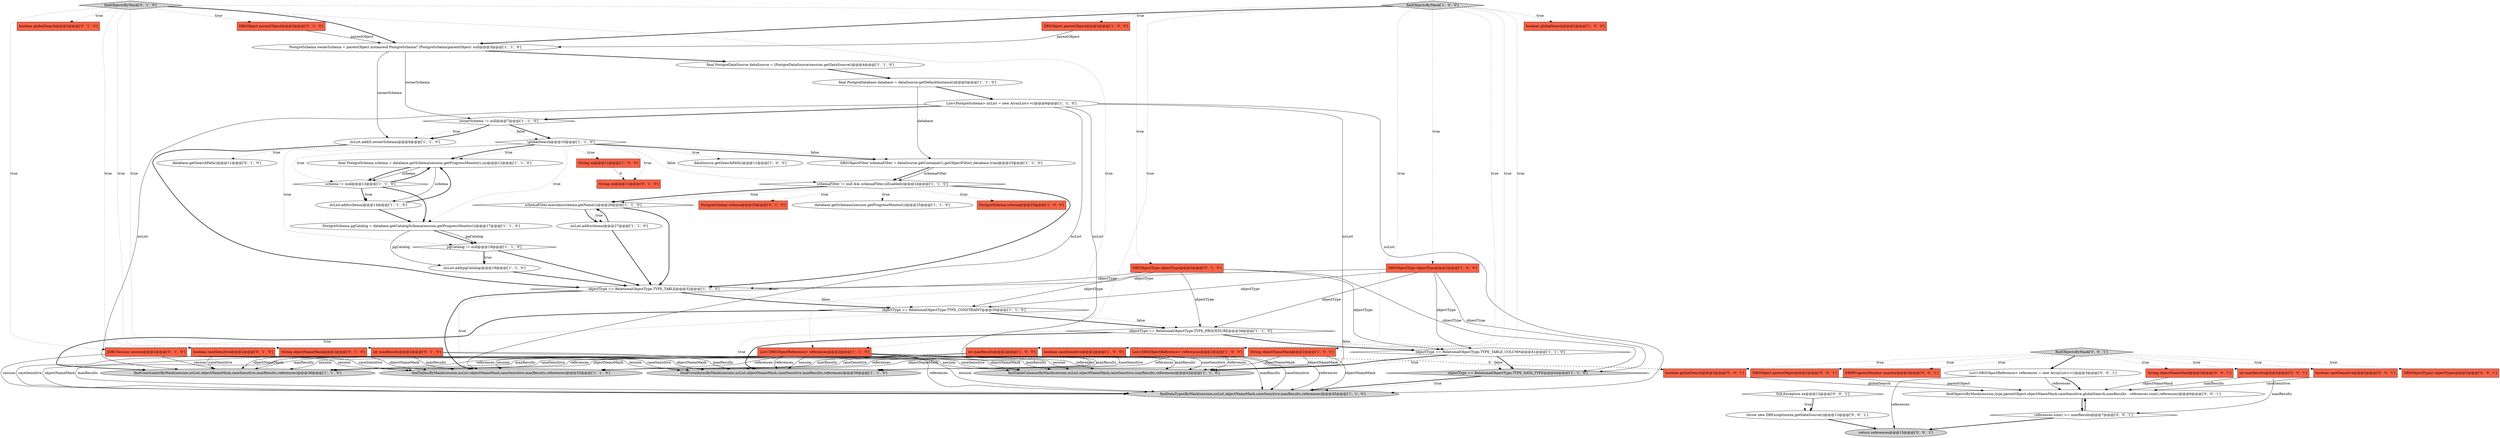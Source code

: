digraph {
23 [style = filled, label = "PostgreSchema pgCatalog = database.getCatalogSchema(session.getProgressMonitor())@@@17@@@['1', '1', '0']", fillcolor = white, shape = ellipse image = "AAA0AAABBB1BBB"];
24 [style = filled, label = "objectType == RelationalObjectType.TYPE_DATA_TYPE@@@44@@@['1', '1', '0']", fillcolor = lightgray, shape = diamond image = "AAA0AAABBB1BBB"];
0 [style = filled, label = "findDataTypesByMask(session,nsList,objectNameMask,caseSensitive,maxResults,references)@@@45@@@['1', '1', '0']", fillcolor = lightgray, shape = ellipse image = "AAA0AAABBB1BBB"];
1 [style = filled, label = "final PostgreSchema schema = database.getSchema(session.getProgressMonitor(),sn)@@@12@@@['1', '1', '0']", fillcolor = white, shape = ellipse image = "AAA0AAABBB1BBB"];
31 [style = filled, label = "objectType == RelationalObjectType.TYPE_TABLE@@@32@@@['1', '1', '0']", fillcolor = white, shape = diamond image = "AAA0AAABBB1BBB"];
40 [style = filled, label = "boolean globalSearch@@@2@@@['0', '1', '0']", fillcolor = tomato, shape = box image = "AAA0AAABBB2BBB"];
45 [style = filled, label = "findObjectsByMask['0', '1', '0']", fillcolor = lightgray, shape = diamond image = "AAA0AAABBB2BBB"];
49 [style = filled, label = "DBSObjectType objectType@@@2@@@['0', '1', '0']", fillcolor = tomato, shape = box image = "AAA0AAABBB2BBB"];
58 [style = filled, label = "throw new DBException(ex,getDataSource())@@@13@@@['0', '0', '1']", fillcolor = white, shape = ellipse image = "AAA0AAABBB3BBB"];
44 [style = filled, label = "boolean caseSensitive@@@2@@@['0', '1', '0']", fillcolor = tomato, shape = box image = "AAA0AAABBB2BBB"];
59 [style = filled, label = "references.size() >= maxResults@@@7@@@['0', '0', '1']", fillcolor = white, shape = diamond image = "AAA0AAABBB3BBB"];
35 [style = filled, label = "database.getSchemas(session.getProgressMonitor())@@@25@@@['1', '1', '0']", fillcolor = white, shape = ellipse image = "AAA0AAABBB1BBB"];
28 [style = filled, label = "schemaFilter != null && schemaFilter.isEnabled()@@@24@@@['1', '1', '0']", fillcolor = white, shape = diamond image = "AAA0AAABBB1BBB"];
8 [style = filled, label = "nsList.add(0,ownerSchema)@@@8@@@['1', '1', '0']", fillcolor = white, shape = ellipse image = "AAA0AAABBB1BBB"];
25 [style = filled, label = "PostgreSchema schema@@@25@@@['1', '0', '0']", fillcolor = tomato, shape = box image = "AAA0AAABBB1BBB"];
63 [style = filled, label = "boolean caseSensitive@@@2@@@['0', '0', '1']", fillcolor = tomato, shape = box image = "AAA0AAABBB3BBB"];
64 [style = filled, label = "boolean globalSearch@@@2@@@['0', '0', '1']", fillcolor = tomato, shape = box image = "AAA0AAABBB3BBB"];
29 [style = filled, label = "schemaFilter.matches(schema.getName())@@@26@@@['1', '1', '0']", fillcolor = white, shape = diamond image = "AAA0AAABBB1BBB"];
15 [style = filled, label = "nsList.add(schema)@@@27@@@['1', '1', '0']", fillcolor = white, shape = ellipse image = "AAA0AAABBB1BBB"];
20 [style = filled, label = "findConstraintsByMask(session,nsList,objectNameMask,caseSensitive,maxResults,references)@@@36@@@['1', '1', '0']", fillcolor = lightgray, shape = ellipse image = "AAA0AAABBB1BBB"];
9 [style = filled, label = "DBSObjectType objectType@@@2@@@['1', '0', '0']", fillcolor = tomato, shape = box image = "AAA0AAABBB1BBB"];
36 [style = filled, label = "pgCatalog != null@@@18@@@['1', '1', '0']", fillcolor = white, shape = diamond image = "AAA0AAABBB1BBB"];
7 [style = filled, label = "objectType == RelationalObjectType.TYPE_PROCEDURE@@@38@@@['1', '1', '0']", fillcolor = white, shape = diamond image = "AAA0AAABBB1BBB"];
53 [style = filled, label = "DBSObject parentObject@@@2@@@['0', '0', '1']", fillcolor = tomato, shape = box image = "AAA0AAABBB3BBB"];
56 [style = filled, label = "DBSObjectType(( objectTypes@@@2@@@['0', '0', '1']", fillcolor = tomato, shape = box image = "AAA0AAABBB3BBB"];
60 [style = filled, label = "List<DBSObjectReference> references = new ArrayList<>()@@@3@@@['0', '0', '1']", fillcolor = white, shape = ellipse image = "AAA0AAABBB3BBB"];
33 [style = filled, label = "nsList.add(schema)@@@14@@@['1', '1', '0']", fillcolor = white, shape = ellipse image = "AAA0AAABBB1BBB"];
61 [style = filled, label = "SQLException ex@@@12@@@['0', '0', '1']", fillcolor = white, shape = diamond image = "AAA0AAABBB3BBB"];
26 [style = filled, label = "int maxResults@@@2@@@['1', '0', '0']", fillcolor = tomato, shape = box image = "AAA0AAABBB1BBB"];
4 [style = filled, label = "nsList.add(pgCatalog)@@@19@@@['1', '1', '0']", fillcolor = white, shape = ellipse image = "AAA0AAABBB1BBB"];
62 [style = filled, label = "DBRProgressMonitor monitor@@@2@@@['0', '0', '1']", fillcolor = tomato, shape = box image = "AAA0AAABBB3BBB"];
55 [style = filled, label = "String objectNameMask@@@2@@@['0', '0', '1']", fillcolor = tomato, shape = box image = "AAA0AAABBB3BBB"];
41 [style = filled, label = "DBSObject parentObject@@@2@@@['0', '1', '0']", fillcolor = tomato, shape = box image = "AAA0AAABBB2BBB"];
22 [style = filled, label = "DBSObject parentObject@@@2@@@['1', '0', '0']", fillcolor = tomato, shape = box image = "AAA0AAABBB1BBB"];
21 [style = filled, label = "objectType == RelationalObjectType.TYPE_TABLE_COLUMN@@@41@@@['1', '1', '0']", fillcolor = white, shape = diamond image = "AAA0AAABBB1BBB"];
5 [style = filled, label = "dataSource.getSearchPath()@@@11@@@['1', '0', '0']", fillcolor = white, shape = ellipse image = "AAA0AAABBB1BBB"];
42 [style = filled, label = "int maxResults@@@2@@@['0', '1', '0']", fillcolor = tomato, shape = box image = "AAA0AAABBB2BBB"];
46 [style = filled, label = "PostgreSchema schema@@@25@@@['0', '1', '0']", fillcolor = tomato, shape = box image = "AAA0AAABBB2BBB"];
32 [style = filled, label = "PostgreSchema ownerSchema = parentObject instanceof PostgreSchema? (PostgreSchema)parentObject: null@@@3@@@['1', '1', '0']", fillcolor = white, shape = ellipse image = "AAA0AAABBB1BBB"];
48 [style = filled, label = "String sn@@@11@@@['0', '1', '0']", fillcolor = tomato, shape = box image = "AAA1AAABBB2BBB"];
18 [style = filled, label = "String sn@@@11@@@['1', '0', '0']", fillcolor = tomato, shape = box image = "AAA1AAABBB1BBB"];
11 [style = filled, label = "!globalSearch@@@10@@@['1', '1', '0']", fillcolor = white, shape = diamond image = "AAA0AAABBB1BBB"];
27 [style = filled, label = "findTablesByMask(session,nsList,objectNameMask,caseSensitive,maxResults,references)@@@33@@@['1', '1', '0']", fillcolor = lightgray, shape = ellipse image = "AAA0AAABBB1BBB"];
16 [style = filled, label = "boolean caseSensitive@@@2@@@['1', '0', '0']", fillcolor = tomato, shape = box image = "AAA0AAABBB1BBB"];
54 [style = filled, label = "int maxResults@@@2@@@['0', '0', '1']", fillcolor = tomato, shape = box image = "AAA0AAABBB3BBB"];
6 [style = filled, label = "ownerSchema != null@@@7@@@['1', '1', '0']", fillcolor = white, shape = diamond image = "AAA0AAABBB1BBB"];
13 [style = filled, label = "boolean globalSearch@@@2@@@['1', '0', '0']", fillcolor = tomato, shape = box image = "AAA0AAABBB1BBB"];
3 [style = filled, label = "final PostgreDatabase database = dataSource.getDefaultInstance()@@@5@@@['1', '1', '0']", fillcolor = white, shape = ellipse image = "AAA0AAABBB1BBB"];
10 [style = filled, label = "List<DBSObjectReference> references@@@2@@@['1', '0', '0']", fillcolor = tomato, shape = box image = "AAA0AAABBB1BBB"];
47 [style = filled, label = "JDBCSession session@@@2@@@['0', '1', '0']", fillcolor = tomato, shape = box image = "AAA0AAABBB2BBB"];
12 [style = filled, label = "schema != null@@@13@@@['1', '1', '0']", fillcolor = white, shape = diamond image = "AAA0AAABBB1BBB"];
43 [style = filled, label = "database.getSearchPath()@@@11@@@['0', '1', '0']", fillcolor = white, shape = ellipse image = "AAA0AAABBB2BBB"];
57 [style = filled, label = "findObjectsByMask['0', '0', '1']", fillcolor = lightgray, shape = diamond image = "AAA0AAABBB3BBB"];
14 [style = filled, label = "String objectNameMask@@@2@@@['1', '0', '0']", fillcolor = tomato, shape = box image = "AAA0AAABBB1BBB"];
34 [style = filled, label = "objectType == RelationalObjectType.TYPE_CONSTRAINT@@@35@@@['1', '1', '0']", fillcolor = white, shape = diamond image = "AAA0AAABBB1BBB"];
52 [style = filled, label = "return references@@@15@@@['0', '0', '1']", fillcolor = lightgray, shape = ellipse image = "AAA0AAABBB3BBB"];
17 [style = filled, label = "findProceduresByMask(session,nsList,objectNameMask,caseSensitive,maxResults,references)@@@39@@@['1', '1', '0']", fillcolor = lightgray, shape = ellipse image = "AAA0AAABBB1BBB"];
30 [style = filled, label = "findObjectsByMask['1', '0', '0']", fillcolor = lightgray, shape = diamond image = "AAA0AAABBB1BBB"];
2 [style = filled, label = "findTableColumnsByMask(session,nsList,objectNameMask,caseSensitive,maxResults,references)@@@42@@@['1', '1', '0']", fillcolor = lightgray, shape = ellipse image = "AAA0AAABBB1BBB"];
37 [style = filled, label = "List<DBSObjectReference> references@@@2@@@['1', '1', '0']", fillcolor = tomato, shape = box image = "AAA0AAABBB1BBB"];
38 [style = filled, label = "final PostgreDataSource dataSource = (PostgreDataSource)session.getDataSource()@@@4@@@['1', '1', '0']", fillcolor = white, shape = ellipse image = "AAA0AAABBB1BBB"];
51 [style = filled, label = "findObjectsByMask(session,type,parentObject,objectNameMask,caseSensitive,globalSearch,maxResults - references.size(),references)@@@6@@@['0', '0', '1']", fillcolor = white, shape = ellipse image = "AAA0AAABBB3BBB"];
19 [style = filled, label = "DBSObjectFilter schemaFilter = dataSource.getContainer().getObjectFilter(,database,true)@@@23@@@['1', '1', '0']", fillcolor = white, shape = ellipse image = "AAA0AAABBB1BBB"];
39 [style = filled, label = "List<PostgreSchema> nsList = new ArrayList<>()@@@6@@@['1', '1', '0']", fillcolor = white, shape = ellipse image = "AAA0AAABBB1BBB"];
50 [style = filled, label = "String objectNameMask@@@2@@@['0', '1', '0']", fillcolor = tomato, shape = box image = "AAA0AAABBB2BBB"];
14->0 [style = solid, label="objectNameMask"];
29->15 [style = bold, label=""];
10->27 [style = solid, label="references"];
34->20 [style = bold, label=""];
1->33 [style = solid, label="schema"];
28->35 [style = dotted, label="true"];
37->27 [style = solid, label="references"];
11->1 [style = dotted, label="true"];
28->25 [style = dotted, label="true"];
9->21 [style = solid, label="objectType"];
11->12 [style = dotted, label="true"];
59->51 [style = bold, label=""];
32->6 [style = solid, label="ownerSchema"];
39->6 [style = bold, label=""];
21->24 [style = bold, label=""];
34->20 [style = dotted, label="true"];
10->20 [style = solid, label="references"];
42->27 [style = solid, label="maxResults"];
44->20 [style = solid, label="caseSensitive"];
21->2 [style = bold, label=""];
16->20 [style = solid, label="caseSensitive"];
45->40 [style = dotted, label="true"];
44->2 [style = solid, label="caseSensitive"];
57->56 [style = dotted, label="true"];
11->43 [style = dotted, label="true"];
6->11 [style = bold, label=""];
50->17 [style = solid, label="objectNameMask"];
31->27 [style = dotted, label="true"];
1->12 [style = bold, label=""];
50->20 [style = solid, label="objectNameMask"];
45->42 [style = dotted, label="true"];
3->39 [style = bold, label=""];
39->27 [style = solid, label="nsList"];
23->36 [style = bold, label=""];
49->31 [style = solid, label="objectType"];
42->17 [style = solid, label="maxResults"];
19->28 [style = bold, label=""];
9->24 [style = solid, label="objectType"];
63->51 [style = solid, label="caseSensitive"];
12->33 [style = dotted, label="true"];
11->36 [style = dotted, label="true"];
60->51 [style = bold, label=""];
6->11 [style = dotted, label="false"];
37->2 [style = solid, label="session"];
11->28 [style = dotted, label="false"];
37->20 [style = solid, label="session"];
44->17 [style = solid, label="caseSensitive"];
49->7 [style = solid, label="objectType"];
57->54 [style = dotted, label="true"];
24->0 [style = bold, label=""];
26->2 [style = solid, label="maxResults"];
36->4 [style = bold, label=""];
36->31 [style = bold, label=""];
57->60 [style = bold, label=""];
11->5 [style = dotted, label="true"];
47->2 [style = solid, label="session"];
45->44 [style = dotted, label="true"];
57->63 [style = dotted, label="true"];
1->12 [style = solid, label="schema"];
12->1 [style = bold, label=""];
37->0 [style = solid, label="session"];
21->24 [style = dotted, label="false"];
45->50 [style = dotted, label="true"];
33->23 [style = bold, label=""];
45->49 [style = dotted, label="true"];
28->29 [style = dotted, label="true"];
42->2 [style = solid, label="maxResults"];
28->46 [style = dotted, label="true"];
44->27 [style = solid, label="caseSensitive"];
42->20 [style = solid, label="maxResults"];
15->31 [style = bold, label=""];
31->27 [style = bold, label=""];
37->2 [style = solid, label="references"];
60->51 [style = solid, label="references"];
24->0 [style = dotted, label="true"];
34->7 [style = dotted, label="false"];
12->33 [style = bold, label=""];
16->17 [style = solid, label="caseSensitive"];
30->9 [style = dotted, label="true"];
47->27 [style = solid, label="session"];
7->17 [style = dotted, label="true"];
64->51 [style = solid, label="globalSearch"];
15->29 [style = bold, label=""];
7->21 [style = dotted, label="false"];
28->29 [style = bold, label=""];
14->17 [style = solid, label="objectNameMask"];
44->0 [style = solid, label="caseSensitive"];
7->17 [style = bold, label=""];
16->0 [style = solid, label="caseSensitive"];
8->31 [style = bold, label=""];
37->64 [style = dashed, label="0"];
54->51 [style = solid, label="maxResults"];
30->10 [style = dotted, label="true"];
32->8 [style = solid, label="ownerSchema"];
28->31 [style = bold, label=""];
42->0 [style = solid, label="maxResults"];
39->2 [style = solid, label="nsList"];
45->32 [style = bold, label=""];
21->2 [style = dotted, label="true"];
30->32 [style = bold, label=""];
16->27 [style = solid, label="caseSensitive"];
26->0 [style = solid, label="maxResults"];
22->32 [style = solid, label="parentObject"];
47->0 [style = solid, label="session"];
18->48 [style = dashed, label="0"];
45->41 [style = dotted, label="true"];
38->3 [style = bold, label=""];
31->34 [style = bold, label=""];
30->14 [style = dotted, label="true"];
37->0 [style = solid, label="references"];
4->31 [style = bold, label=""];
10->2 [style = solid, label="references"];
23->36 [style = solid, label="pgCatalog"];
55->51 [style = solid, label="objectNameMask"];
61->58 [style = dotted, label="true"];
57->53 [style = dotted, label="true"];
30->13 [style = dotted, label="true"];
49->34 [style = solid, label="objectType"];
9->31 [style = solid, label="objectType"];
16->2 [style = solid, label="caseSensitive"];
6->8 [style = dotted, label="true"];
47->17 [style = solid, label="session"];
26->17 [style = solid, label="maxResults"];
50->0 [style = solid, label="objectNameMask"];
9->7 [style = solid, label="objectType"];
23->4 [style = solid, label="pgCatalog"];
26->20 [style = solid, label="maxResults"];
30->37 [style = dotted, label="true"];
10->17 [style = solid, label="references"];
45->47 [style = dotted, label="true"];
50->27 [style = solid, label="objectNameMask"];
53->51 [style = solid, label="parentObject"];
37->17 [style = solid, label="references"];
14->27 [style = solid, label="objectNameMask"];
57->62 [style = dotted, label="true"];
37->27 [style = solid, label="session"];
9->34 [style = solid, label="objectType"];
41->32 [style = solid, label="parentObject"];
50->2 [style = solid, label="objectNameMask"];
11->1 [style = bold, label=""];
31->34 [style = dotted, label="false"];
14->2 [style = solid, label="objectNameMask"];
37->20 [style = solid, label="references"];
45->37 [style = dotted, label="true"];
29->31 [style = bold, label=""];
11->23 [style = dotted, label="true"];
59->52 [style = bold, label=""];
26->27 [style = solid, label="maxResults"];
34->7 [style = bold, label=""];
19->28 [style = solid, label="schemaFilter"];
11->48 [style = dotted, label="true"];
33->1 [style = bold, label=""];
30->26 [style = dotted, label="true"];
61->58 [style = bold, label=""];
39->17 [style = solid, label="nsList"];
11->19 [style = bold, label=""];
11->18 [style = dotted, label="true"];
29->15 [style = dotted, label="true"];
60->52 [style = solid, label="references"];
36->4 [style = dotted, label="true"];
39->20 [style = solid, label="nsList"];
54->59 [style = solid, label="maxResults"];
57->64 [style = dotted, label="true"];
51->59 [style = bold, label=""];
57->55 [style = dotted, label="true"];
32->38 [style = bold, label=""];
49->21 [style = solid, label="objectType"];
39->0 [style = solid, label="nsList"];
30->16 [style = dotted, label="true"];
11->19 [style = dotted, label="false"];
47->20 [style = solid, label="session"];
6->8 [style = bold, label=""];
49->24 [style = solid, label="objectType"];
7->21 [style = bold, label=""];
14->20 [style = solid, label="objectNameMask"];
12->23 [style = bold, label=""];
58->52 [style = bold, label=""];
10->0 [style = solid, label="references"];
30->22 [style = dotted, label="true"];
37->17 [style = solid, label="session"];
3->19 [style = solid, label="database"];
}
